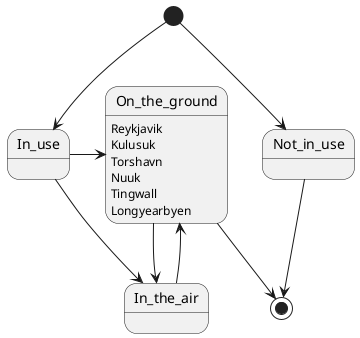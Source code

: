 @startuml

[*] --> In_use
[*] --> Not_in_use
In_use -> On_the_ground
On_the_ground : Reykjavik
On_the_ground : Kulusuk
On_the_ground : Torshavn
On_the_ground : Nuuk
On_the_ground : Tingwall
On_the_ground : Longyearbyen 
In_use --> In_the_air
In_the_air -> On_the_ground
On_the_ground -> In_the_air

Not_in_use --> [*]
On_the_ground --> [*]

@enduml